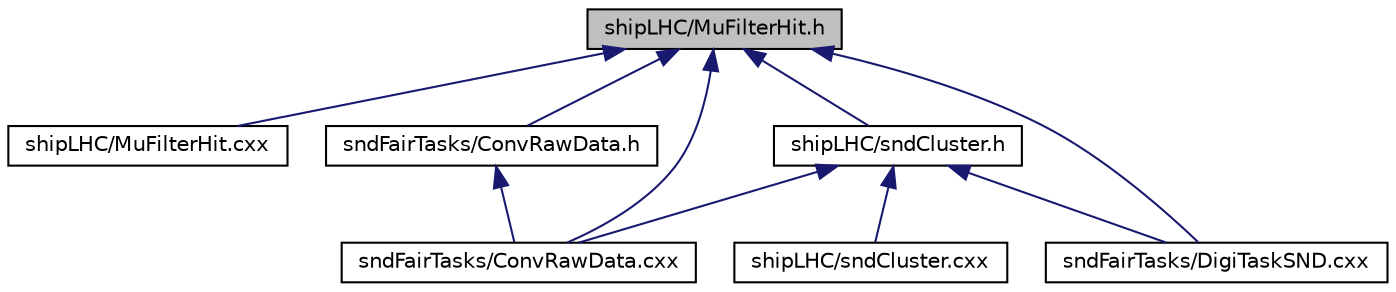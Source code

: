 digraph "shipLHC/MuFilterHit.h"
{
 // LATEX_PDF_SIZE
  edge [fontname="Helvetica",fontsize="10",labelfontname="Helvetica",labelfontsize="10"];
  node [fontname="Helvetica",fontsize="10",shape=record];
  Node1 [label="shipLHC/MuFilterHit.h",height=0.2,width=0.4,color="black", fillcolor="grey75", style="filled", fontcolor="black",tooltip=" "];
  Node1 -> Node2 [dir="back",color="midnightblue",fontsize="10",style="solid",fontname="Helvetica"];
  Node2 [label="shipLHC/MuFilterHit.cxx",height=0.2,width=0.4,color="black", fillcolor="white", style="filled",URL="$MuFilterHit_8cxx.html",tooltip=" "];
  Node1 -> Node3 [dir="back",color="midnightblue",fontsize="10",style="solid",fontname="Helvetica"];
  Node3 [label="shipLHC/sndCluster.h",height=0.2,width=0.4,color="black", fillcolor="white", style="filled",URL="$sndCluster_8h.html",tooltip=" "];
  Node3 -> Node4 [dir="back",color="midnightblue",fontsize="10",style="solid",fontname="Helvetica"];
  Node4 [label="shipLHC/sndCluster.cxx",height=0.2,width=0.4,color="black", fillcolor="white", style="filled",URL="$sndCluster_8cxx.html",tooltip=" "];
  Node3 -> Node5 [dir="back",color="midnightblue",fontsize="10",style="solid",fontname="Helvetica"];
  Node5 [label="sndFairTasks/ConvRawData.cxx",height=0.2,width=0.4,color="black", fillcolor="white", style="filled",URL="$ConvRawData_8cxx.html",tooltip=" "];
  Node3 -> Node6 [dir="back",color="midnightblue",fontsize="10",style="solid",fontname="Helvetica"];
  Node6 [label="sndFairTasks/DigiTaskSND.cxx",height=0.2,width=0.4,color="black", fillcolor="white", style="filled",URL="$DigiTaskSND_8cxx.html",tooltip=" "];
  Node1 -> Node7 [dir="back",color="midnightblue",fontsize="10",style="solid",fontname="Helvetica"];
  Node7 [label="sndFairTasks/ConvRawData.h",height=0.2,width=0.4,color="black", fillcolor="white", style="filled",URL="$ConvRawData_8h.html",tooltip=" "];
  Node7 -> Node5 [dir="back",color="midnightblue",fontsize="10",style="solid",fontname="Helvetica"];
  Node1 -> Node5 [dir="back",color="midnightblue",fontsize="10",style="solid",fontname="Helvetica"];
  Node1 -> Node6 [dir="back",color="midnightblue",fontsize="10",style="solid",fontname="Helvetica"];
}
